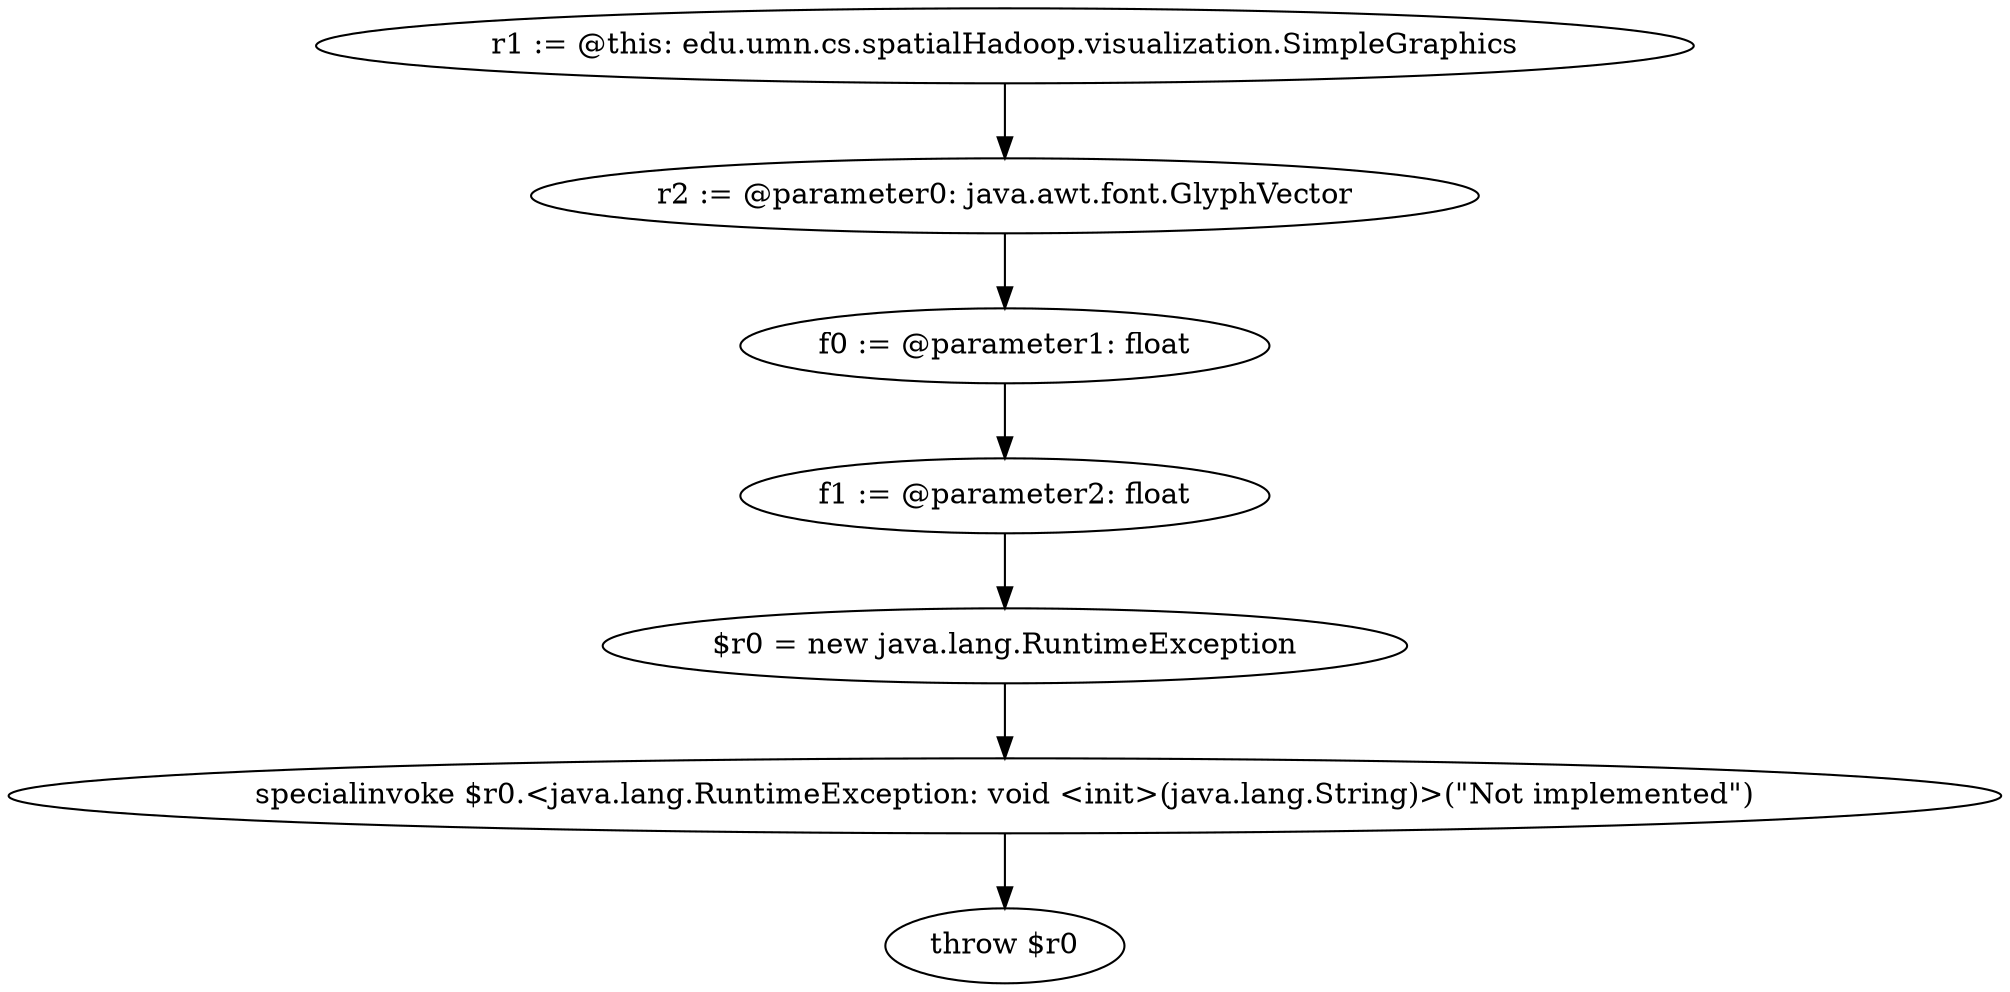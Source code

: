 digraph "unitGraph" {
    "r1 := @this: edu.umn.cs.spatialHadoop.visualization.SimpleGraphics"
    "r2 := @parameter0: java.awt.font.GlyphVector"
    "f0 := @parameter1: float"
    "f1 := @parameter2: float"
    "$r0 = new java.lang.RuntimeException"
    "specialinvoke $r0.<java.lang.RuntimeException: void <init>(java.lang.String)>(\"Not implemented\")"
    "throw $r0"
    "r1 := @this: edu.umn.cs.spatialHadoop.visualization.SimpleGraphics"->"r2 := @parameter0: java.awt.font.GlyphVector";
    "r2 := @parameter0: java.awt.font.GlyphVector"->"f0 := @parameter1: float";
    "f0 := @parameter1: float"->"f1 := @parameter2: float";
    "f1 := @parameter2: float"->"$r0 = new java.lang.RuntimeException";
    "$r0 = new java.lang.RuntimeException"->"specialinvoke $r0.<java.lang.RuntimeException: void <init>(java.lang.String)>(\"Not implemented\")";
    "specialinvoke $r0.<java.lang.RuntimeException: void <init>(java.lang.String)>(\"Not implemented\")"->"throw $r0";
}
